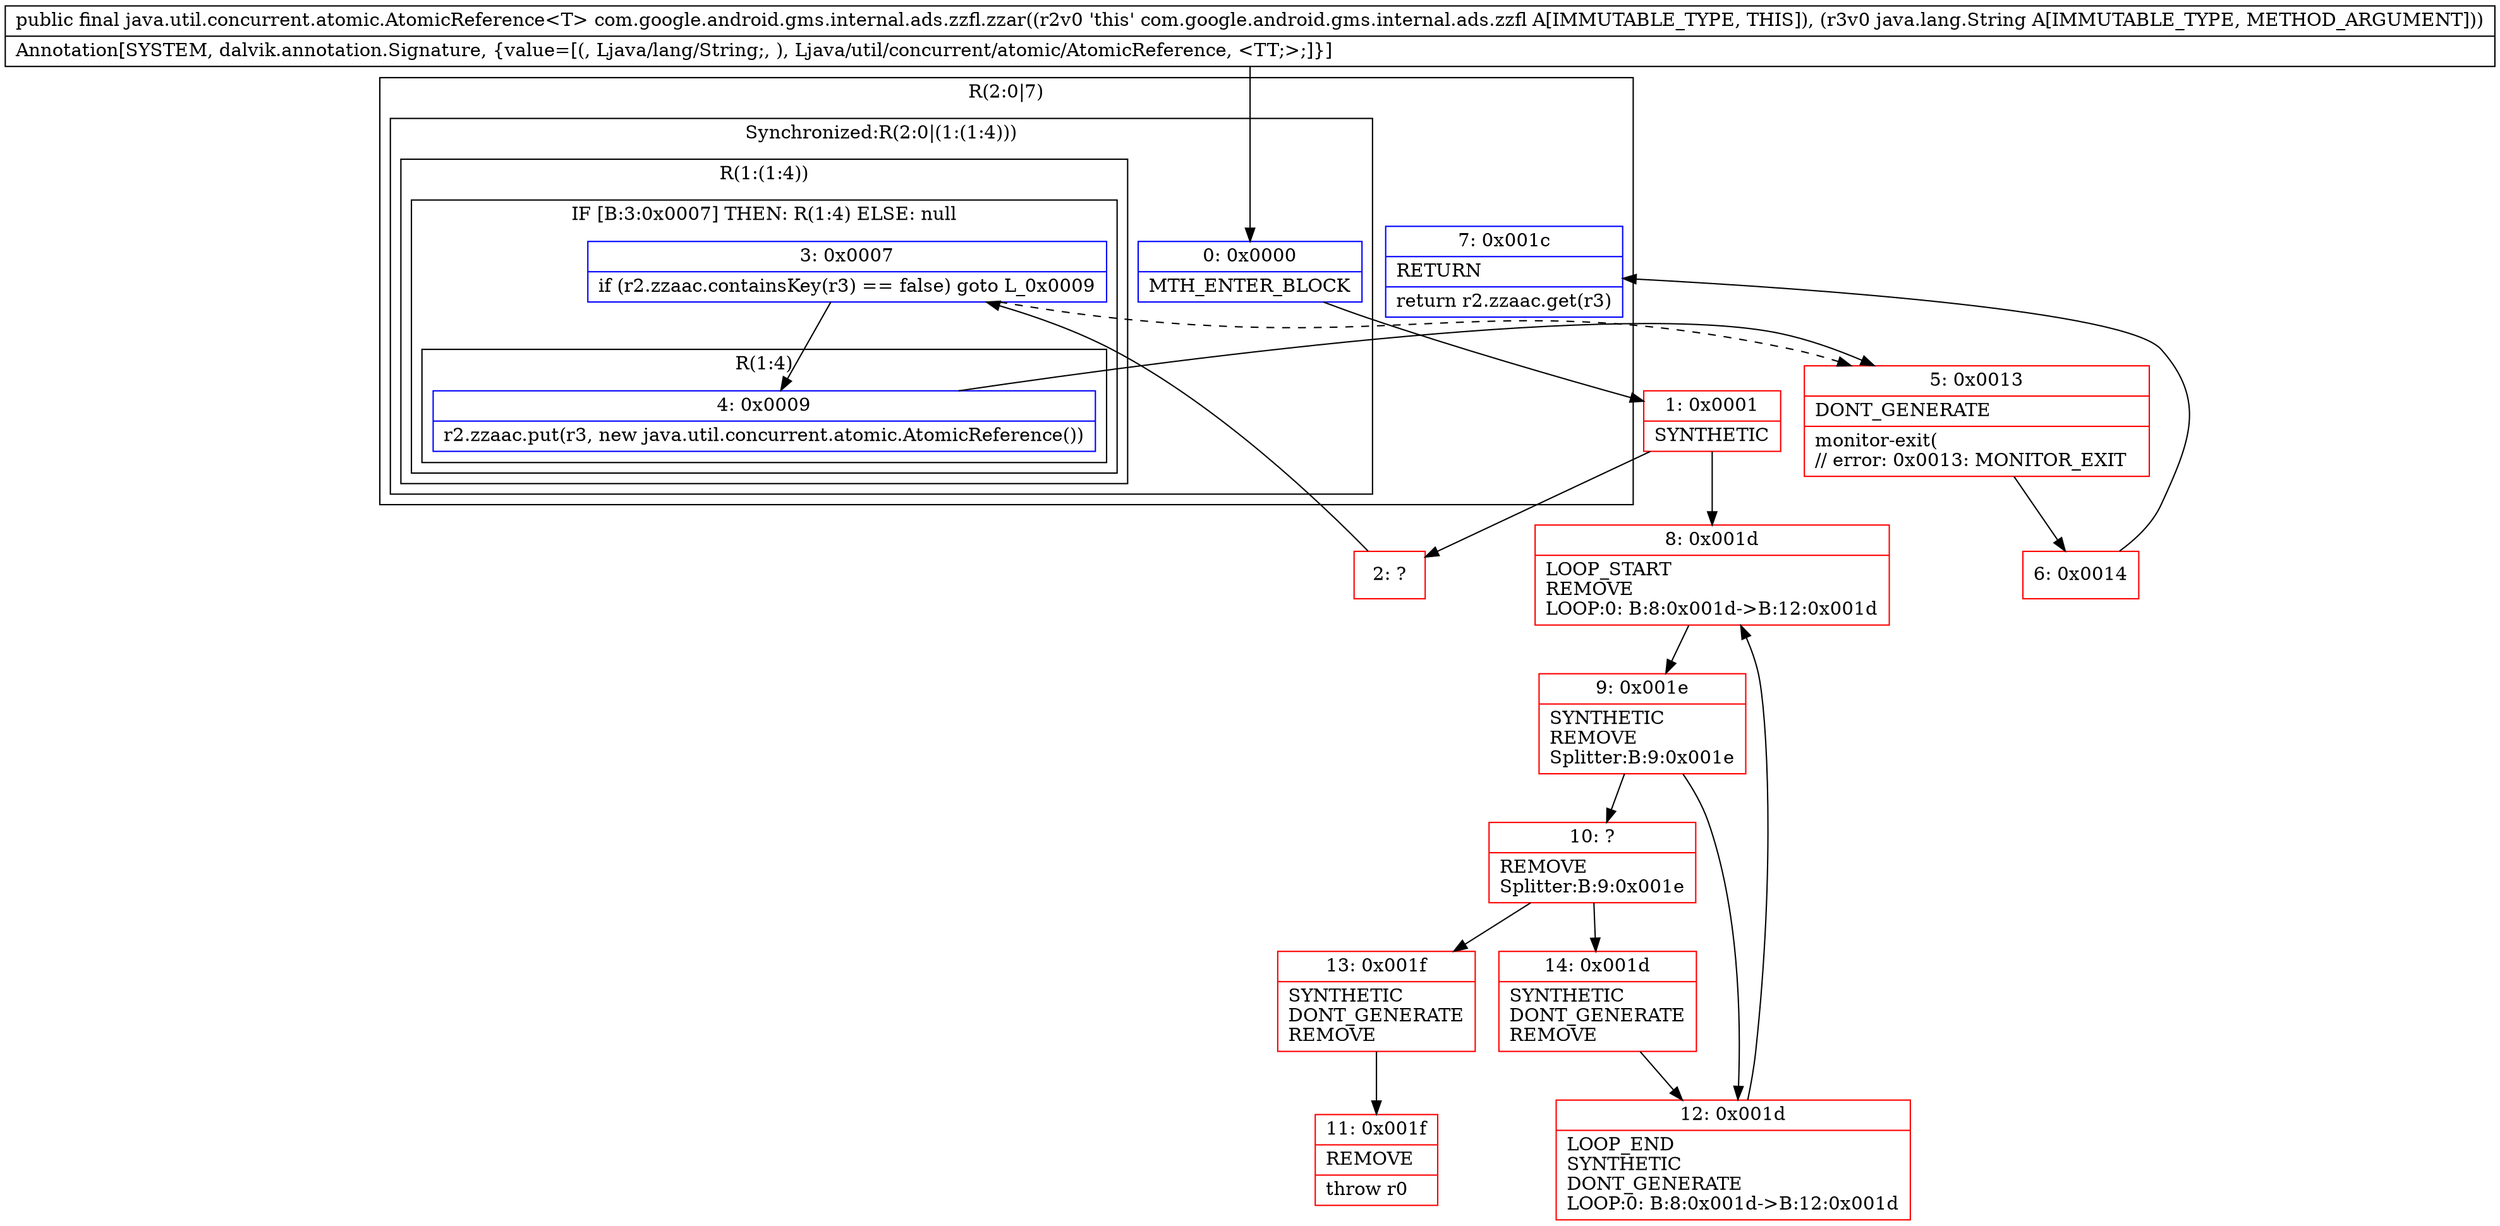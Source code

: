 digraph "CFG forcom.google.android.gms.internal.ads.zzfl.zzar(Ljava\/lang\/String;)Ljava\/util\/concurrent\/atomic\/AtomicReference;" {
subgraph cluster_Region_175477671 {
label = "R(2:0|7)";
node [shape=record,color=blue];
subgraph cluster_SynchronizedRegion_1601653940 {
label = "Synchronized:R(2:0|(1:(1:4)))";
node [shape=record,color=blue];
Node_0 [shape=record,label="{0\:\ 0x0000|MTH_ENTER_BLOCK\l}"];
subgraph cluster_Region_1961441253 {
label = "R(1:(1:4))";
node [shape=record,color=blue];
subgraph cluster_IfRegion_1598148697 {
label = "IF [B:3:0x0007] THEN: R(1:4) ELSE: null";
node [shape=record,color=blue];
Node_3 [shape=record,label="{3\:\ 0x0007|if (r2.zzaac.containsKey(r3) == false) goto L_0x0009\l}"];
subgraph cluster_Region_2031061181 {
label = "R(1:4)";
node [shape=record,color=blue];
Node_4 [shape=record,label="{4\:\ 0x0009|r2.zzaac.put(r3, new java.util.concurrent.atomic.AtomicReference())\l}"];
}
}
}
}
Node_7 [shape=record,label="{7\:\ 0x001c|RETURN\l|return r2.zzaac.get(r3)\l}"];
}
Node_1 [shape=record,color=red,label="{1\:\ 0x0001|SYNTHETIC\l}"];
Node_2 [shape=record,color=red,label="{2\:\ ?}"];
Node_5 [shape=record,color=red,label="{5\:\ 0x0013|DONT_GENERATE\l|monitor\-exit(\l\/\/ error: 0x0013: MONITOR_EXIT  \l}"];
Node_6 [shape=record,color=red,label="{6\:\ 0x0014}"];
Node_8 [shape=record,color=red,label="{8\:\ 0x001d|LOOP_START\lREMOVE\lLOOP:0: B:8:0x001d\-\>B:12:0x001d\l}"];
Node_9 [shape=record,color=red,label="{9\:\ 0x001e|SYNTHETIC\lREMOVE\lSplitter:B:9:0x001e\l}"];
Node_10 [shape=record,color=red,label="{10\:\ ?|REMOVE\lSplitter:B:9:0x001e\l}"];
Node_11 [shape=record,color=red,label="{11\:\ 0x001f|REMOVE\l|throw r0\l}"];
Node_12 [shape=record,color=red,label="{12\:\ 0x001d|LOOP_END\lSYNTHETIC\lDONT_GENERATE\lLOOP:0: B:8:0x001d\-\>B:12:0x001d\l}"];
Node_13 [shape=record,color=red,label="{13\:\ 0x001f|SYNTHETIC\lDONT_GENERATE\lREMOVE\l}"];
Node_14 [shape=record,color=red,label="{14\:\ 0x001d|SYNTHETIC\lDONT_GENERATE\lREMOVE\l}"];
MethodNode[shape=record,label="{public final java.util.concurrent.atomic.AtomicReference\<T\> com.google.android.gms.internal.ads.zzfl.zzar((r2v0 'this' com.google.android.gms.internal.ads.zzfl A[IMMUTABLE_TYPE, THIS]), (r3v0 java.lang.String A[IMMUTABLE_TYPE, METHOD_ARGUMENT]))  | Annotation[SYSTEM, dalvik.annotation.Signature, \{value=[(, Ljava\/lang\/String;, ), Ljava\/util\/concurrent\/atomic\/AtomicReference, \<TT;\>;]\}]\l}"];
MethodNode -> Node_0;
Node_0 -> Node_1;
Node_3 -> Node_4;
Node_3 -> Node_5[style=dashed];
Node_4 -> Node_5;
Node_1 -> Node_2;
Node_1 -> Node_8;
Node_2 -> Node_3;
Node_5 -> Node_6;
Node_6 -> Node_7;
Node_8 -> Node_9;
Node_9 -> Node_10;
Node_9 -> Node_12;
Node_10 -> Node_13;
Node_10 -> Node_14;
Node_12 -> Node_8;
Node_13 -> Node_11;
Node_14 -> Node_12;
}

